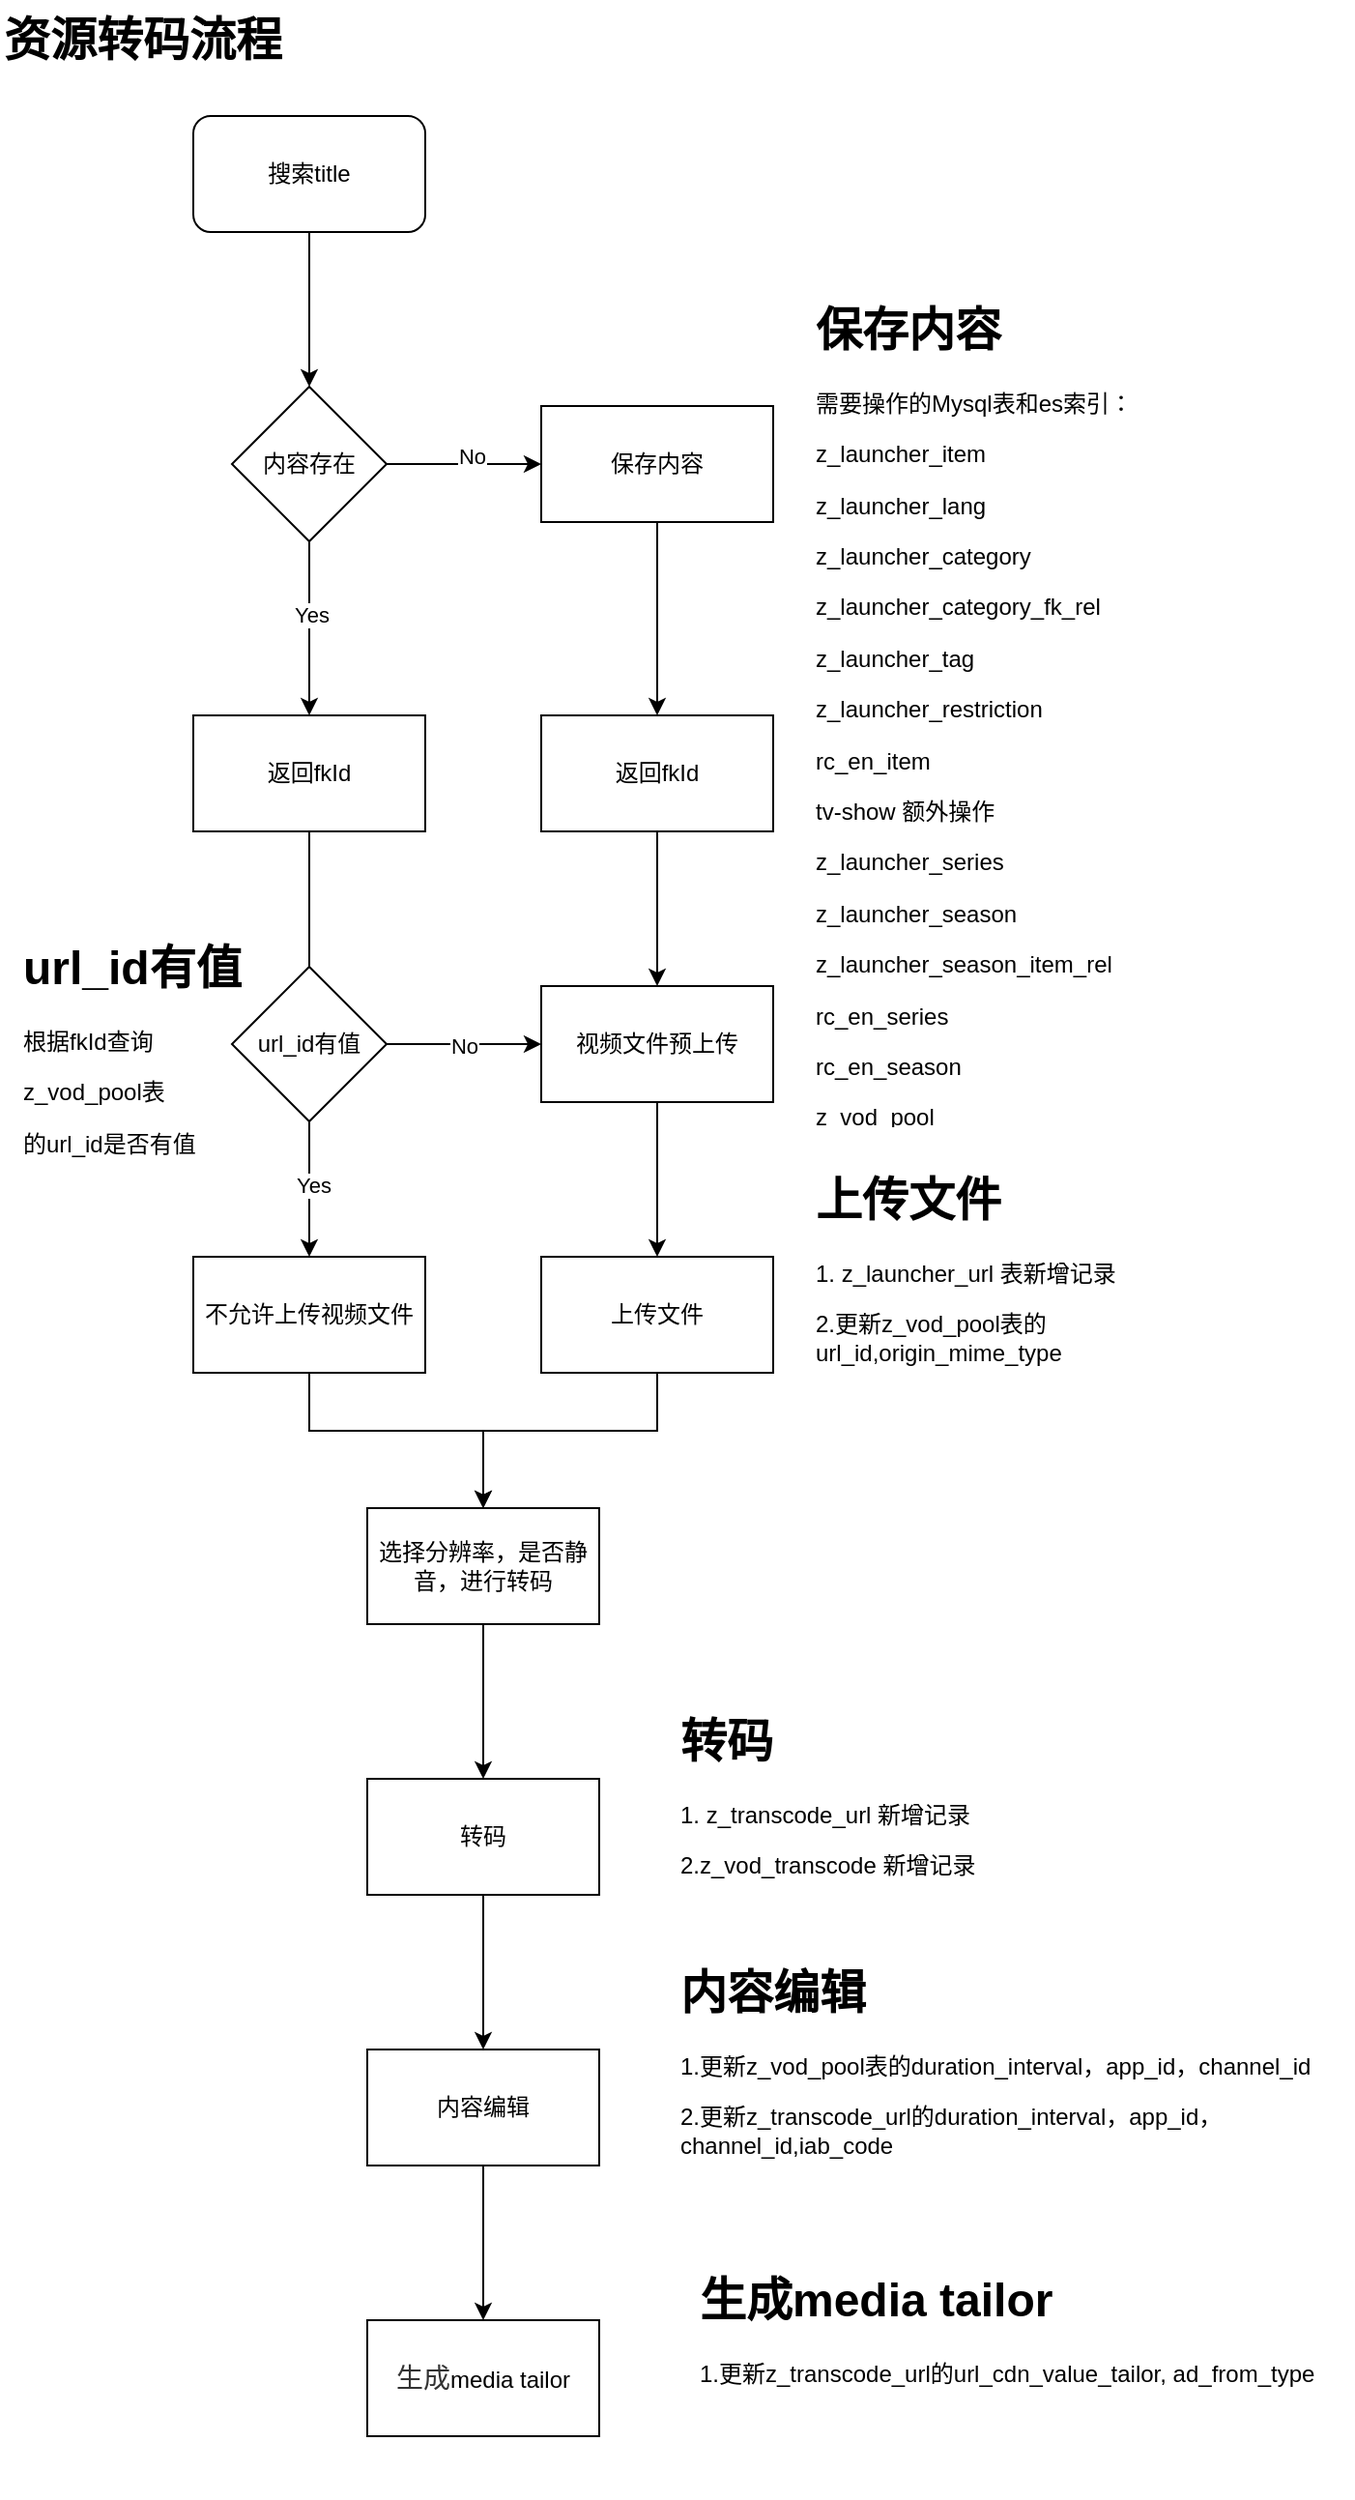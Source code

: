 <mxfile version="24.7.14">
  <diagram name="第 1 页" id="2wlSlx9r2bVHyShXd7Hb">
    <mxGraphModel dx="1426" dy="755" grid="1" gridSize="10" guides="1" tooltips="1" connect="1" arrows="1" fold="1" page="1" pageScale="1" pageWidth="827" pageHeight="1169" math="0" shadow="0">
      <root>
        <mxCell id="0" />
        <mxCell id="1" parent="0" />
        <mxCell id="ajWyyZeo7ePxl7q6qDDl-3" value="" style="edgeStyle=orthogonalEdgeStyle;rounded=0;orthogonalLoop=1;jettySize=auto;html=1;" parent="1" source="ajWyyZeo7ePxl7q6qDDl-1" target="ajWyyZeo7ePxl7q6qDDl-2" edge="1">
          <mxGeometry relative="1" as="geometry" />
        </mxCell>
        <mxCell id="ajWyyZeo7ePxl7q6qDDl-1" value="搜索title" style="rounded=1;whiteSpace=wrap;html=1;" parent="1" vertex="1">
          <mxGeometry x="100" y="60" width="120" height="60" as="geometry" />
        </mxCell>
        <mxCell id="ajWyyZeo7ePxl7q6qDDl-6" value="" style="edgeStyle=orthogonalEdgeStyle;rounded=0;orthogonalLoop=1;jettySize=auto;html=1;" parent="1" source="ajWyyZeo7ePxl7q6qDDl-2" target="ajWyyZeo7ePxl7q6qDDl-5" edge="1">
          <mxGeometry relative="1" as="geometry" />
        </mxCell>
        <mxCell id="ajWyyZeo7ePxl7q6qDDl-7" value="Yes" style="edgeLabel;html=1;align=center;verticalAlign=middle;resizable=0;points=[];" parent="ajWyyZeo7ePxl7q6qDDl-6" vertex="1" connectable="0">
          <mxGeometry x="-0.156" y="1" relative="1" as="geometry">
            <mxPoint as="offset" />
          </mxGeometry>
        </mxCell>
        <mxCell id="ajWyyZeo7ePxl7q6qDDl-8" value="" style="edgeStyle=orthogonalEdgeStyle;rounded=0;orthogonalLoop=1;jettySize=auto;html=1;" parent="1" source="ajWyyZeo7ePxl7q6qDDl-2" target="ajWyyZeo7ePxl7q6qDDl-4" edge="1">
          <mxGeometry relative="1" as="geometry" />
        </mxCell>
        <mxCell id="ajWyyZeo7ePxl7q6qDDl-9" value="No" style="edgeLabel;html=1;align=center;verticalAlign=middle;resizable=0;points=[];" parent="ajWyyZeo7ePxl7q6qDDl-8" vertex="1" connectable="0">
          <mxGeometry x="0.1" y="4" relative="1" as="geometry">
            <mxPoint as="offset" />
          </mxGeometry>
        </mxCell>
        <mxCell id="ajWyyZeo7ePxl7q6qDDl-2" value="内容存在" style="rhombus;whiteSpace=wrap;html=1;" parent="1" vertex="1">
          <mxGeometry x="120" y="200" width="80" height="80" as="geometry" />
        </mxCell>
        <mxCell id="ajWyyZeo7ePxl7q6qDDl-13" value="" style="edgeStyle=orthogonalEdgeStyle;rounded=0;orthogonalLoop=1;jettySize=auto;html=1;" parent="1" source="ajWyyZeo7ePxl7q6qDDl-4" target="ajWyyZeo7ePxl7q6qDDl-12" edge="1">
          <mxGeometry relative="1" as="geometry" />
        </mxCell>
        <mxCell id="ajWyyZeo7ePxl7q6qDDl-4" value="保存内容" style="rounded=0;whiteSpace=wrap;html=1;" parent="1" vertex="1">
          <mxGeometry x="280" y="210" width="120" height="60" as="geometry" />
        </mxCell>
        <mxCell id="ajWyyZeo7ePxl7q6qDDl-11" value="" style="edgeStyle=orthogonalEdgeStyle;rounded=0;orthogonalLoop=1;jettySize=auto;html=1;" parent="1" source="ajWyyZeo7ePxl7q6qDDl-5" target="ajWyyZeo7ePxl7q6qDDl-10" edge="1">
          <mxGeometry relative="1" as="geometry" />
        </mxCell>
        <mxCell id="JTr45vchOF5X9gXBBewH-3" value="Yes" style="edgeLabel;html=1;align=center;verticalAlign=middle;resizable=0;points=[];" vertex="1" connectable="0" parent="ajWyyZeo7ePxl7q6qDDl-11">
          <mxGeometry x="0.664" y="2" relative="1" as="geometry">
            <mxPoint as="offset" />
          </mxGeometry>
        </mxCell>
        <mxCell id="ajWyyZeo7ePxl7q6qDDl-5" value="返回fkId" style="whiteSpace=wrap;html=1;" parent="1" vertex="1">
          <mxGeometry x="100" y="370" width="120" height="60" as="geometry" />
        </mxCell>
        <mxCell id="ajWyyZeo7ePxl7q6qDDl-10" value="不允许上传视频文件" style="whiteSpace=wrap;html=1;" parent="1" vertex="1">
          <mxGeometry x="100" y="650" width="120" height="60" as="geometry" />
        </mxCell>
        <mxCell id="ajWyyZeo7ePxl7q6qDDl-15" value="" style="edgeStyle=orthogonalEdgeStyle;rounded=0;orthogonalLoop=1;jettySize=auto;html=1;" parent="1" source="ajWyyZeo7ePxl7q6qDDl-12" target="ajWyyZeo7ePxl7q6qDDl-14" edge="1">
          <mxGeometry relative="1" as="geometry" />
        </mxCell>
        <mxCell id="ajWyyZeo7ePxl7q6qDDl-12" value="返回fkId" style="whiteSpace=wrap;html=1;rounded=0;" parent="1" vertex="1">
          <mxGeometry x="280" y="370" width="120" height="60" as="geometry" />
        </mxCell>
        <mxCell id="ajWyyZeo7ePxl7q6qDDl-17" value="" style="edgeStyle=orthogonalEdgeStyle;rounded=0;orthogonalLoop=1;jettySize=auto;html=1;" parent="1" source="ajWyyZeo7ePxl7q6qDDl-14" target="ajWyyZeo7ePxl7q6qDDl-16" edge="1">
          <mxGeometry relative="1" as="geometry" />
        </mxCell>
        <mxCell id="ajWyyZeo7ePxl7q6qDDl-14" value="视频文件预上传" style="whiteSpace=wrap;html=1;rounded=0;" parent="1" vertex="1">
          <mxGeometry x="280" y="510" width="120" height="60" as="geometry" />
        </mxCell>
        <mxCell id="ajWyyZeo7ePxl7q6qDDl-22" style="edgeStyle=orthogonalEdgeStyle;rounded=0;orthogonalLoop=1;jettySize=auto;html=1;entryX=0.5;entryY=0;entryDx=0;entryDy=0;" parent="1" source="ajWyyZeo7ePxl7q6qDDl-16" target="ajWyyZeo7ePxl7q6qDDl-20" edge="1">
          <mxGeometry relative="1" as="geometry">
            <Array as="points">
              <mxPoint x="340" y="740" />
              <mxPoint x="250" y="740" />
            </Array>
          </mxGeometry>
        </mxCell>
        <mxCell id="ajWyyZeo7ePxl7q6qDDl-16" value="上传文件" style="whiteSpace=wrap;html=1;rounded=0;" parent="1" vertex="1">
          <mxGeometry x="280" y="650" width="120" height="60" as="geometry" />
        </mxCell>
        <mxCell id="ajWyyZeo7ePxl7q6qDDl-18" value="&lt;h1 style=&quot;margin-top: 0px;&quot;&gt;上传文件&lt;/h1&gt;&lt;p&gt;1. z_launcher_url 表新增记录&lt;/p&gt;&lt;p&gt;2.更新z_vod_pool表的url_id,origin_mime_type&lt;/p&gt;" style="text;html=1;whiteSpace=wrap;overflow=hidden;rounded=0;" parent="1" vertex="1">
          <mxGeometry x="420" y="600" width="180" height="120" as="geometry" />
        </mxCell>
        <mxCell id="ajWyyZeo7ePxl7q6qDDl-19" value="&lt;h1 style=&quot;margin-top: 0px;&quot;&gt;资源转码流程&lt;/h1&gt;" style="text;html=1;whiteSpace=wrap;overflow=hidden;rounded=0;" parent="1" vertex="1">
          <mxGeometry width="180" height="120" as="geometry" />
        </mxCell>
        <mxCell id="JTr45vchOF5X9gXBBewH-7" value="" style="edgeStyle=orthogonalEdgeStyle;rounded=0;orthogonalLoop=1;jettySize=auto;html=1;" edge="1" parent="1" source="ajWyyZeo7ePxl7q6qDDl-20" target="JTr45vchOF5X9gXBBewH-6">
          <mxGeometry relative="1" as="geometry" />
        </mxCell>
        <mxCell id="ajWyyZeo7ePxl7q6qDDl-20" value="选择分辨率，是否静音，进行转码" style="rounded=0;whiteSpace=wrap;html=1;" parent="1" vertex="1">
          <mxGeometry x="190" y="780" width="120" height="60" as="geometry" />
        </mxCell>
        <mxCell id="ajWyyZeo7ePxl7q6qDDl-21" style="edgeStyle=orthogonalEdgeStyle;rounded=0;orthogonalLoop=1;jettySize=auto;html=1;" parent="1" source="ajWyyZeo7ePxl7q6qDDl-10" edge="1">
          <mxGeometry relative="1" as="geometry">
            <mxPoint x="250" y="780" as="targetPoint" />
            <Array as="points">
              <mxPoint x="160" y="740" />
              <mxPoint x="250" y="740" />
              <mxPoint x="250" y="780" />
            </Array>
          </mxGeometry>
        </mxCell>
        <mxCell id="ajWyyZeo7ePxl7q6qDDl-23" value="&lt;h1 style=&quot;margin-top: 0px;&quot;&gt;保存内容&lt;/h1&gt;&lt;p&gt;需要操作的Mysql表和es索引：&lt;/p&gt;&lt;p&gt;z_launcher_item&lt;/p&gt;&lt;p&gt;z_launcher_lang&lt;/p&gt;&lt;p&gt;z_launcher_category&lt;/p&gt;&lt;p&gt;z_launcher_category_fk_rel&lt;/p&gt;&lt;p&gt;z_launcher_tag&lt;/p&gt;&lt;p&gt;z_launcher_restriction&lt;/p&gt;&lt;p&gt;rc_en_item&lt;/p&gt;&lt;p&gt;tv-show 额外操作&lt;/p&gt;&lt;p&gt;z_launcher_series&lt;/p&gt;&lt;p&gt;z_launcher_season&lt;/p&gt;&lt;p&gt;z_launcher_season_item_rel&lt;/p&gt;&lt;p&gt;rc_en_series&lt;/p&gt;&lt;p&gt;rc_en_season&lt;/p&gt;&lt;p&gt;z_vod_pool&lt;/p&gt;" style="text;html=1;whiteSpace=wrap;overflow=hidden;rounded=0;" parent="1" vertex="1">
          <mxGeometry x="420" y="150" width="180" height="430" as="geometry" />
        </mxCell>
        <mxCell id="JTr45vchOF5X9gXBBewH-2" style="edgeStyle=orthogonalEdgeStyle;rounded=0;orthogonalLoop=1;jettySize=auto;html=1;" edge="1" parent="1" source="JTr45vchOF5X9gXBBewH-1" target="ajWyyZeo7ePxl7q6qDDl-14">
          <mxGeometry relative="1" as="geometry" />
        </mxCell>
        <mxCell id="JTr45vchOF5X9gXBBewH-4" value="No" style="edgeLabel;html=1;align=center;verticalAlign=middle;resizable=0;points=[];" vertex="1" connectable="0" parent="JTr45vchOF5X9gXBBewH-2">
          <mxGeometry y="-1" relative="1" as="geometry">
            <mxPoint as="offset" />
          </mxGeometry>
        </mxCell>
        <mxCell id="JTr45vchOF5X9gXBBewH-1" value="&lt;span style=&quot;background-color: initial;&quot;&gt;url_id有值&lt;/span&gt;" style="rhombus;whiteSpace=wrap;html=1;" vertex="1" parent="1">
          <mxGeometry x="120" y="500" width="80" height="80" as="geometry" />
        </mxCell>
        <mxCell id="JTr45vchOF5X9gXBBewH-5" value="&lt;h1 style=&quot;margin-top: 0px;&quot;&gt;url_id有值&lt;/h1&gt;&lt;p&gt;根据fkId查询&lt;/p&gt;&lt;p&gt;&lt;span style=&quot;background-color: initial;&quot;&gt;z_vod_pool表&lt;/span&gt;&lt;/p&gt;&lt;p&gt;&lt;span style=&quot;background-color: initial;&quot;&gt;的url_id是否有值&lt;/span&gt;&lt;/p&gt;" style="text;html=1;whiteSpace=wrap;overflow=hidden;rounded=0;" vertex="1" parent="1">
          <mxGeometry x="10" y="480" width="140" height="120" as="geometry" />
        </mxCell>
        <mxCell id="JTr45vchOF5X9gXBBewH-10" value="" style="edgeStyle=orthogonalEdgeStyle;rounded=0;orthogonalLoop=1;jettySize=auto;html=1;" edge="1" parent="1" source="JTr45vchOF5X9gXBBewH-6" target="JTr45vchOF5X9gXBBewH-9">
          <mxGeometry relative="1" as="geometry" />
        </mxCell>
        <mxCell id="JTr45vchOF5X9gXBBewH-6" value="转码" style="whiteSpace=wrap;html=1;rounded=0;" vertex="1" parent="1">
          <mxGeometry x="190" y="920" width="120" height="60" as="geometry" />
        </mxCell>
        <mxCell id="JTr45vchOF5X9gXBBewH-8" value="&lt;h1 style=&quot;margin-top: 0px;&quot;&gt;转码&lt;/h1&gt;&lt;p&gt;1.&amp;nbsp;z_transcode_url 新增记录&lt;/p&gt;&lt;p&gt;2.z_vod_transcode 新增记录&lt;/p&gt;" style="text;html=1;whiteSpace=wrap;overflow=hidden;rounded=0;" vertex="1" parent="1">
          <mxGeometry x="350" y="880" width="180" height="120" as="geometry" />
        </mxCell>
        <mxCell id="JTr45vchOF5X9gXBBewH-12" value="" style="edgeStyle=orthogonalEdgeStyle;rounded=0;orthogonalLoop=1;jettySize=auto;html=1;" edge="1" parent="1" source="JTr45vchOF5X9gXBBewH-9" target="JTr45vchOF5X9gXBBewH-11">
          <mxGeometry relative="1" as="geometry" />
        </mxCell>
        <mxCell id="JTr45vchOF5X9gXBBewH-9" value="内容编辑" style="whiteSpace=wrap;html=1;rounded=0;" vertex="1" parent="1">
          <mxGeometry x="190" y="1060" width="120" height="60" as="geometry" />
        </mxCell>
        <mxCell id="JTr45vchOF5X9gXBBewH-11" value="&lt;span style=&quot;color: rgb(51, 51, 51); font-family: -apple-system, BlinkMacSystemFont, &amp;quot;Segoe UI&amp;quot;, Roboto, &amp;quot;Helvetica Neue&amp;quot;, Arial, &amp;quot;Noto Sans&amp;quot;, &amp;quot;Liberation Sans&amp;quot;, &amp;quot;Helvetica Neue&amp;quot;, Helvetica, Tahoma, Arial, &amp;quot;PingFang SC&amp;quot;, &amp;quot;Hiragino Sans GB&amp;quot;, &amp;quot;Heiti SC&amp;quot;, &amp;quot;Microsoft YaHei&amp;quot;, &amp;quot;WenQuanYi Micro Hei&amp;quot;, sans-serif, &amp;quot;Apple Color Emoji&amp;quot;, &amp;quot;Segoe UI Emoji&amp;quot;, &amp;quot;Segoe UI Symbol&amp;quot;, &amp;quot;Noto Color Emoji&amp;quot;; font-size: 14px; text-align: start; background-color: rgb(255, 255, 255);&quot;&gt;生成&lt;/span&gt;media tailor" style="whiteSpace=wrap;html=1;rounded=0;" vertex="1" parent="1">
          <mxGeometry x="190" y="1200" width="120" height="60" as="geometry" />
        </mxCell>
        <mxCell id="JTr45vchOF5X9gXBBewH-13" value="&lt;h1 style=&quot;margin-top: 0px;&quot;&gt;内容编辑&lt;/h1&gt;&lt;p&gt;1.更新z_vod_pool表的duration_interval，app_id，channel_id&lt;/p&gt;&lt;p&gt;2.更新z_transcode_url的duration_interval，app_id，channel_id,iab_code&lt;/p&gt;" style="text;html=1;whiteSpace=wrap;overflow=hidden;rounded=0;" vertex="1" parent="1">
          <mxGeometry x="350" y="1010" width="350" height="120" as="geometry" />
        </mxCell>
        <mxCell id="JTr45vchOF5X9gXBBewH-14" value="&lt;h1 style=&quot;margin-top: 0px;&quot;&gt;生成media tailor&lt;/h1&gt;&lt;p&gt;1.更新z_transcode_url的url_cdn_value_tailor,&amp;nbsp;ad_from_type&lt;br&gt;&lt;/p&gt;" style="text;html=1;whiteSpace=wrap;overflow=hidden;rounded=0;" vertex="1" parent="1">
          <mxGeometry x="360" y="1169" width="340" height="120" as="geometry" />
        </mxCell>
      </root>
    </mxGraphModel>
  </diagram>
</mxfile>
